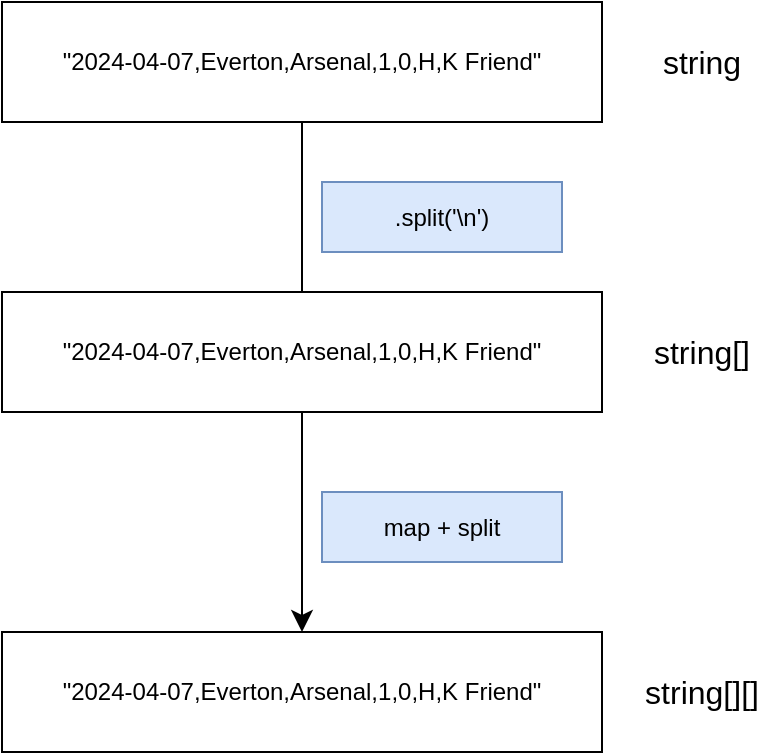 <mxfile version="24.0.9" type="github">
  <diagram id="C5RBs43oDa-KdzZeNtuy" name="Page-1">
    <mxGraphModel dx="448" dy="416" grid="1" gridSize="10" guides="1" tooltips="1" connect="1" arrows="1" fold="1" page="1" pageScale="1" pageWidth="827" pageHeight="1169" math="0" shadow="0">
      <root>
        <mxCell id="WIyWlLk6GJQsqaUBKTNV-0" />
        <mxCell id="WIyWlLk6GJQsqaUBKTNV-1" parent="WIyWlLk6GJQsqaUBKTNV-0" />
        <mxCell id="YaHdI2eqBZiv8nN1w08C-4" value="" style="edgeStyle=none;curved=1;rounded=0;orthogonalLoop=1;jettySize=auto;html=1;fontSize=12;startSize=8;endSize=8;" edge="1" parent="WIyWlLk6GJQsqaUBKTNV-1" source="YaHdI2eqBZiv8nN1w08C-0" target="YaHdI2eqBZiv8nN1w08C-3">
          <mxGeometry relative="1" as="geometry" />
        </mxCell>
        <mxCell id="YaHdI2eqBZiv8nN1w08C-0" value="&quot;2024-04-07,Everton,Arsenal,1,0,H,K Friend&quot;" style="rounded=0;whiteSpace=wrap;html=1;" vertex="1" parent="WIyWlLk6GJQsqaUBKTNV-1">
          <mxGeometry x="210" y="115" width="300" height="60" as="geometry" />
        </mxCell>
        <mxCell id="YaHdI2eqBZiv8nN1w08C-2" value="&quot;2024-04-07,Everton,Arsenal,1,0,H,K Friend&quot;" style="rounded=0;whiteSpace=wrap;html=1;" vertex="1" parent="WIyWlLk6GJQsqaUBKTNV-1">
          <mxGeometry x="210" y="260" width="300" height="60" as="geometry" />
        </mxCell>
        <mxCell id="YaHdI2eqBZiv8nN1w08C-3" value="&quot;2024-04-07,Everton,Arsenal,1,0,H,K Friend&quot;" style="rounded=0;whiteSpace=wrap;html=1;" vertex="1" parent="WIyWlLk6GJQsqaUBKTNV-1">
          <mxGeometry x="210" y="430" width="300" height="60" as="geometry" />
        </mxCell>
        <mxCell id="YaHdI2eqBZiv8nN1w08C-5" value="string" style="text;strokeColor=none;fillColor=none;html=1;align=center;verticalAlign=middle;whiteSpace=wrap;rounded=0;fontSize=16;" vertex="1" parent="WIyWlLk6GJQsqaUBKTNV-1">
          <mxGeometry x="530" y="130" width="60" height="30" as="geometry" />
        </mxCell>
        <mxCell id="YaHdI2eqBZiv8nN1w08C-6" value="string[]" style="text;strokeColor=none;fillColor=none;html=1;align=center;verticalAlign=middle;whiteSpace=wrap;rounded=0;fontSize=16;" vertex="1" parent="WIyWlLk6GJQsqaUBKTNV-1">
          <mxGeometry x="530" y="275" width="60" height="30" as="geometry" />
        </mxCell>
        <mxCell id="YaHdI2eqBZiv8nN1w08C-7" value="string[][]" style="text;strokeColor=none;fillColor=none;html=1;align=center;verticalAlign=middle;whiteSpace=wrap;rounded=0;fontSize=16;" vertex="1" parent="WIyWlLk6GJQsqaUBKTNV-1">
          <mxGeometry x="530" y="445" width="60" height="30" as="geometry" />
        </mxCell>
        <mxCell id="YaHdI2eqBZiv8nN1w08C-9" value=".split(&#39;\n&#39;)" style="rounded=0;whiteSpace=wrap;html=1;fillColor=#dae8fc;strokeColor=#6c8ebf;" vertex="1" parent="WIyWlLk6GJQsqaUBKTNV-1">
          <mxGeometry x="370" y="205" width="120" height="35" as="geometry" />
        </mxCell>
        <mxCell id="YaHdI2eqBZiv8nN1w08C-10" value="map + split" style="rounded=0;whiteSpace=wrap;html=1;fillColor=#dae8fc;strokeColor=#6c8ebf;" vertex="1" parent="WIyWlLk6GJQsqaUBKTNV-1">
          <mxGeometry x="370" y="360" width="120" height="35" as="geometry" />
        </mxCell>
      </root>
    </mxGraphModel>
  </diagram>
</mxfile>
